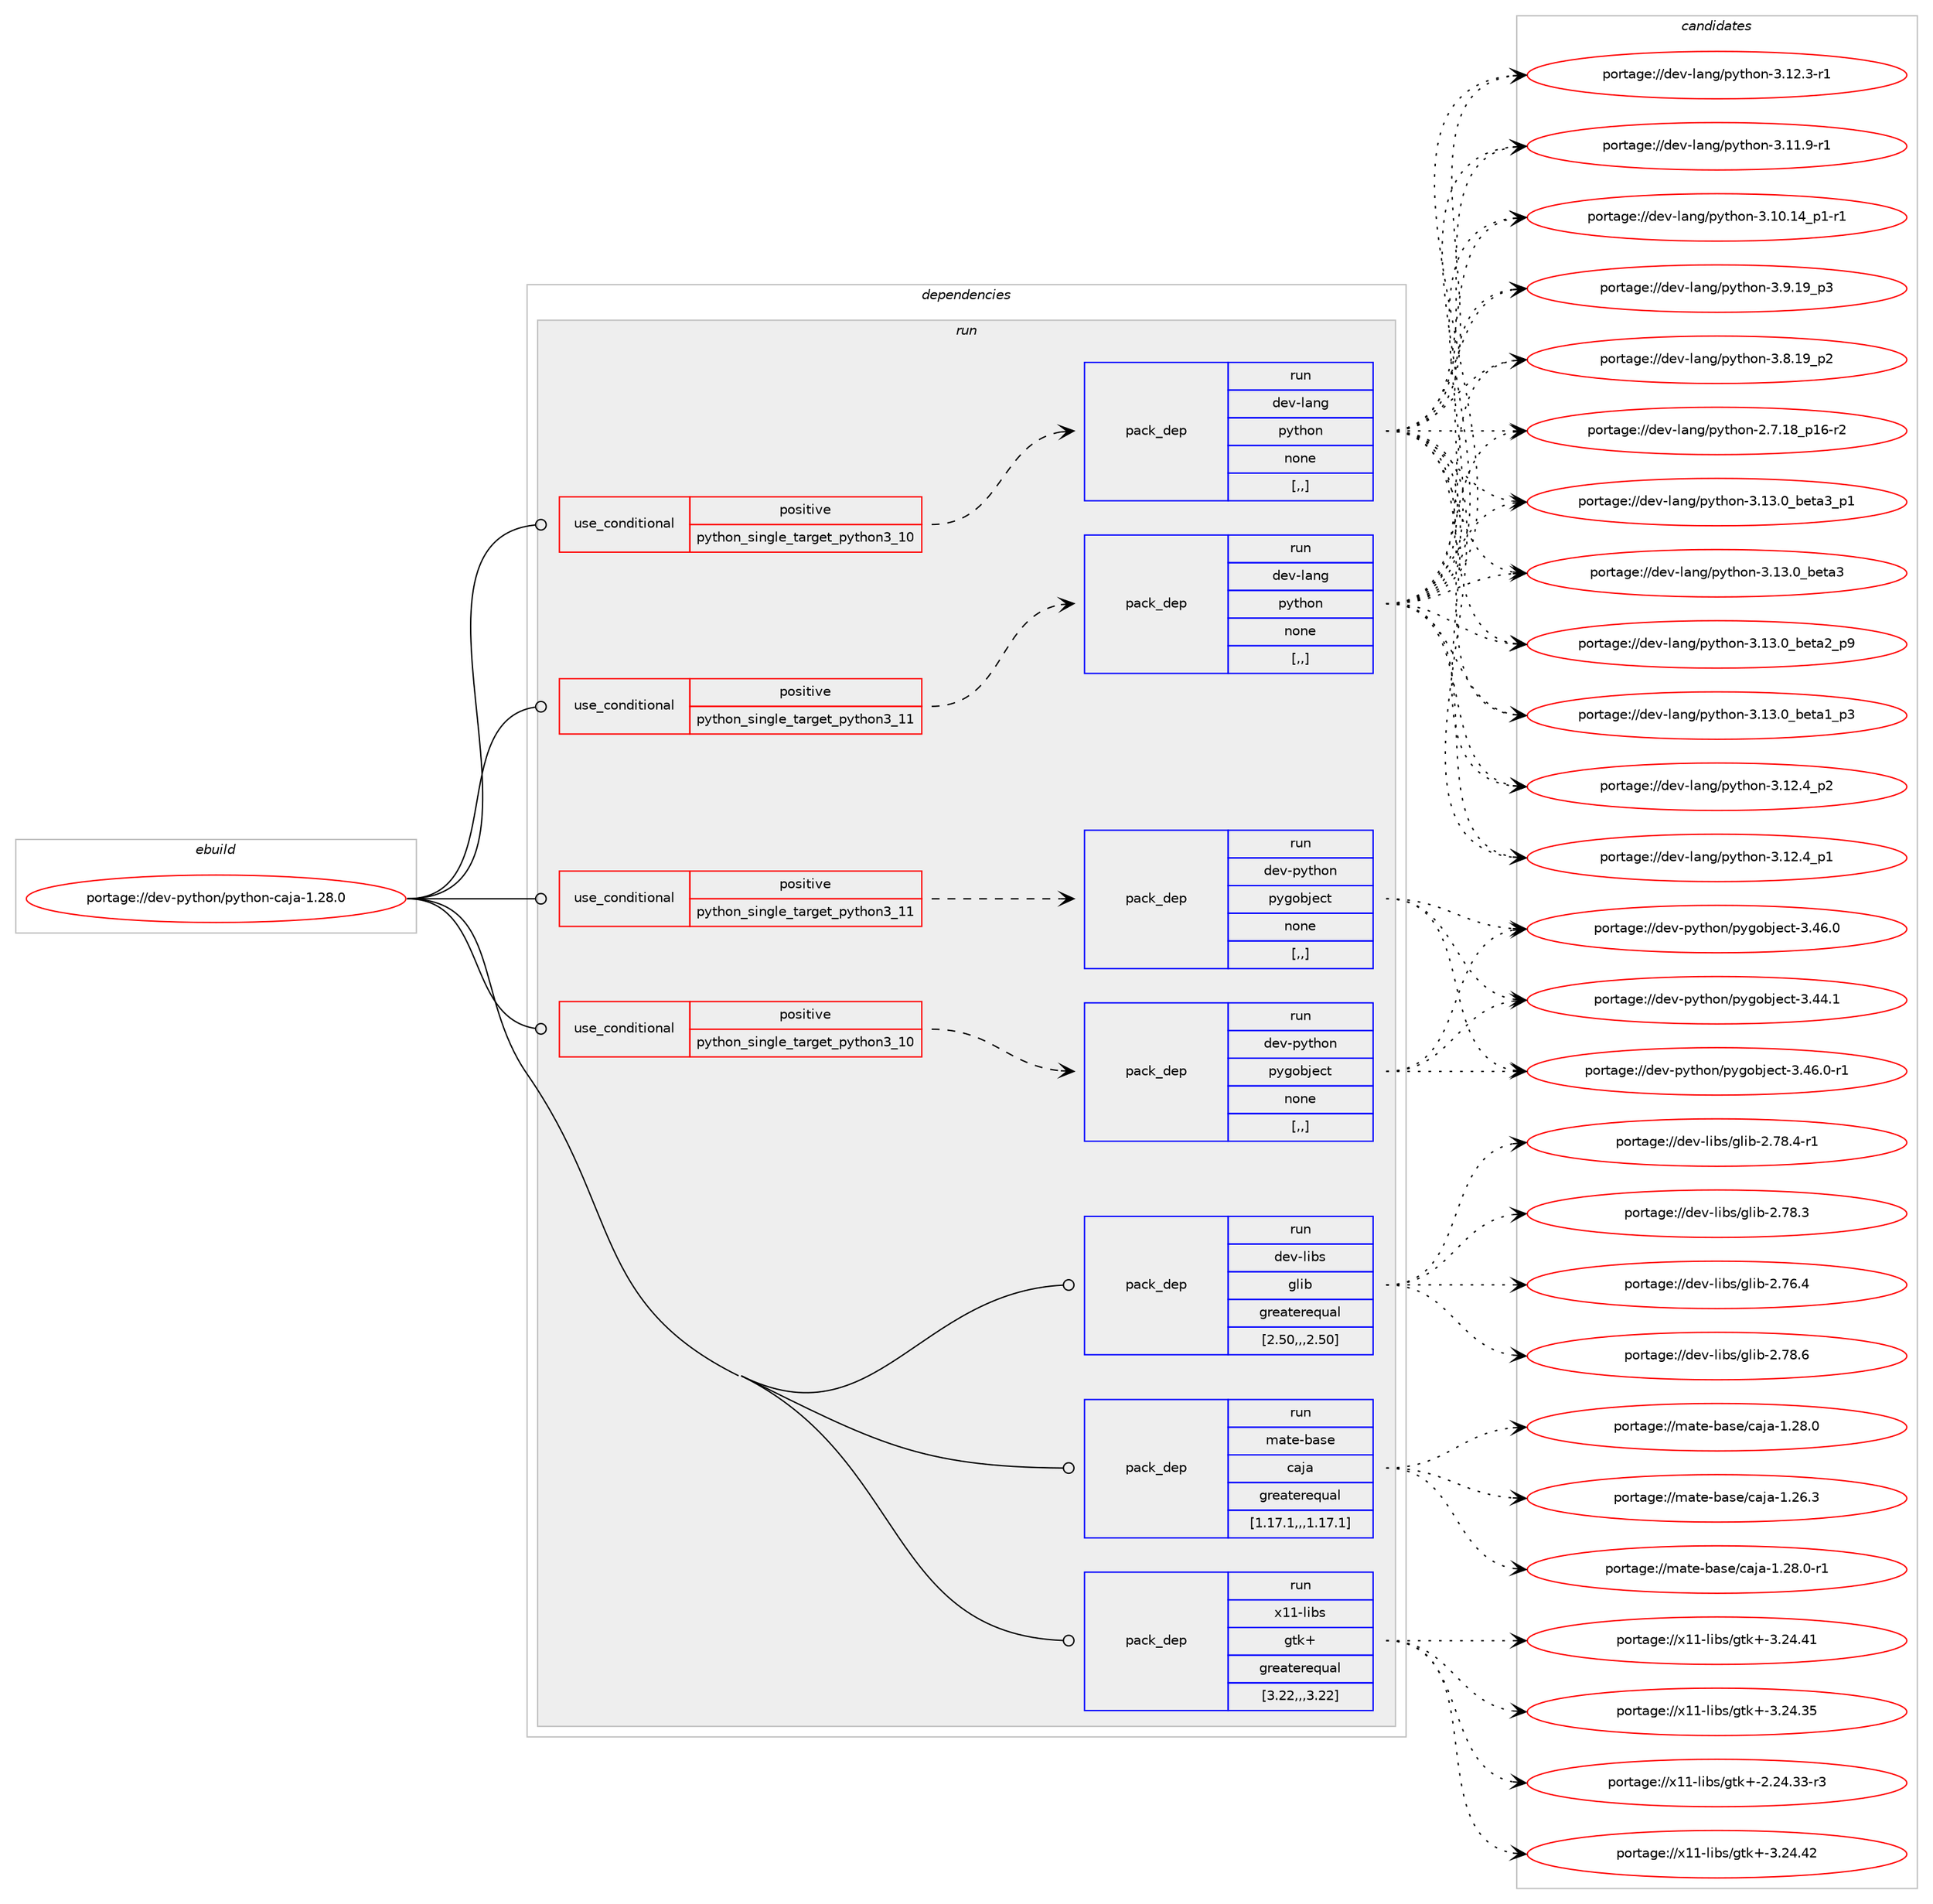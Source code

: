 digraph prolog {

# *************
# Graph options
# *************

newrank=true;
concentrate=true;
compound=true;
graph [rankdir=LR,fontname=Helvetica,fontsize=10,ranksep=1.5];#, ranksep=2.5, nodesep=0.2];
edge  [arrowhead=vee];
node  [fontname=Helvetica,fontsize=10];

# **********
# The ebuild
# **********

subgraph cluster_leftcol {
color=gray;
rank=same;
label=<<i>ebuild</i>>;
id [label="portage://dev-python/python-caja-1.28.0", color=red, width=4, href="../dev-python/python-caja-1.28.0.svg"];
}

# ****************
# The dependencies
# ****************

subgraph cluster_midcol {
color=gray;
label=<<i>dependencies</i>>;
subgraph cluster_compile {
fillcolor="#eeeeee";
style=filled;
label=<<i>compile</i>>;
}
subgraph cluster_compileandrun {
fillcolor="#eeeeee";
style=filled;
label=<<i>compile and run</i>>;
}
subgraph cluster_run {
fillcolor="#eeeeee";
style=filled;
label=<<i>run</i>>;
subgraph cond37811 {
dependency158705 [label=<<TABLE BORDER="0" CELLBORDER="1" CELLSPACING="0" CELLPADDING="4"><TR><TD ROWSPAN="3" CELLPADDING="10">use_conditional</TD></TR><TR><TD>positive</TD></TR><TR><TD>python_single_target_python3_10</TD></TR></TABLE>>, shape=none, color=red];
subgraph pack119636 {
dependency158706 [label=<<TABLE BORDER="0" CELLBORDER="1" CELLSPACING="0" CELLPADDING="4" WIDTH="220"><TR><TD ROWSPAN="6" CELLPADDING="30">pack_dep</TD></TR><TR><TD WIDTH="110">run</TD></TR><TR><TD>dev-lang</TD></TR><TR><TD>python</TD></TR><TR><TD>none</TD></TR><TR><TD>[,,]</TD></TR></TABLE>>, shape=none, color=blue];
}
dependency158705:e -> dependency158706:w [weight=20,style="dashed",arrowhead="vee"];
}
id:e -> dependency158705:w [weight=20,style="solid",arrowhead="odot"];
subgraph cond37812 {
dependency158707 [label=<<TABLE BORDER="0" CELLBORDER="1" CELLSPACING="0" CELLPADDING="4"><TR><TD ROWSPAN="3" CELLPADDING="10">use_conditional</TD></TR><TR><TD>positive</TD></TR><TR><TD>python_single_target_python3_10</TD></TR></TABLE>>, shape=none, color=red];
subgraph pack119637 {
dependency158708 [label=<<TABLE BORDER="0" CELLBORDER="1" CELLSPACING="0" CELLPADDING="4" WIDTH="220"><TR><TD ROWSPAN="6" CELLPADDING="30">pack_dep</TD></TR><TR><TD WIDTH="110">run</TD></TR><TR><TD>dev-python</TD></TR><TR><TD>pygobject</TD></TR><TR><TD>none</TD></TR><TR><TD>[,,]</TD></TR></TABLE>>, shape=none, color=blue];
}
dependency158707:e -> dependency158708:w [weight=20,style="dashed",arrowhead="vee"];
}
id:e -> dependency158707:w [weight=20,style="solid",arrowhead="odot"];
subgraph cond37813 {
dependency158709 [label=<<TABLE BORDER="0" CELLBORDER="1" CELLSPACING="0" CELLPADDING="4"><TR><TD ROWSPAN="3" CELLPADDING="10">use_conditional</TD></TR><TR><TD>positive</TD></TR><TR><TD>python_single_target_python3_11</TD></TR></TABLE>>, shape=none, color=red];
subgraph pack119638 {
dependency158710 [label=<<TABLE BORDER="0" CELLBORDER="1" CELLSPACING="0" CELLPADDING="4" WIDTH="220"><TR><TD ROWSPAN="6" CELLPADDING="30">pack_dep</TD></TR><TR><TD WIDTH="110">run</TD></TR><TR><TD>dev-lang</TD></TR><TR><TD>python</TD></TR><TR><TD>none</TD></TR><TR><TD>[,,]</TD></TR></TABLE>>, shape=none, color=blue];
}
dependency158709:e -> dependency158710:w [weight=20,style="dashed",arrowhead="vee"];
}
id:e -> dependency158709:w [weight=20,style="solid",arrowhead="odot"];
subgraph cond37814 {
dependency158711 [label=<<TABLE BORDER="0" CELLBORDER="1" CELLSPACING="0" CELLPADDING="4"><TR><TD ROWSPAN="3" CELLPADDING="10">use_conditional</TD></TR><TR><TD>positive</TD></TR><TR><TD>python_single_target_python3_11</TD></TR></TABLE>>, shape=none, color=red];
subgraph pack119639 {
dependency158712 [label=<<TABLE BORDER="0" CELLBORDER="1" CELLSPACING="0" CELLPADDING="4" WIDTH="220"><TR><TD ROWSPAN="6" CELLPADDING="30">pack_dep</TD></TR><TR><TD WIDTH="110">run</TD></TR><TR><TD>dev-python</TD></TR><TR><TD>pygobject</TD></TR><TR><TD>none</TD></TR><TR><TD>[,,]</TD></TR></TABLE>>, shape=none, color=blue];
}
dependency158711:e -> dependency158712:w [weight=20,style="dashed",arrowhead="vee"];
}
id:e -> dependency158711:w [weight=20,style="solid",arrowhead="odot"];
subgraph pack119640 {
dependency158713 [label=<<TABLE BORDER="0" CELLBORDER="1" CELLSPACING="0" CELLPADDING="4" WIDTH="220"><TR><TD ROWSPAN="6" CELLPADDING="30">pack_dep</TD></TR><TR><TD WIDTH="110">run</TD></TR><TR><TD>dev-libs</TD></TR><TR><TD>glib</TD></TR><TR><TD>greaterequal</TD></TR><TR><TD>[2.50,,,2.50]</TD></TR></TABLE>>, shape=none, color=blue];
}
id:e -> dependency158713:w [weight=20,style="solid",arrowhead="odot"];
subgraph pack119641 {
dependency158714 [label=<<TABLE BORDER="0" CELLBORDER="1" CELLSPACING="0" CELLPADDING="4" WIDTH="220"><TR><TD ROWSPAN="6" CELLPADDING="30">pack_dep</TD></TR><TR><TD WIDTH="110">run</TD></TR><TR><TD>mate-base</TD></TR><TR><TD>caja</TD></TR><TR><TD>greaterequal</TD></TR><TR><TD>[1.17.1,,,1.17.1]</TD></TR></TABLE>>, shape=none, color=blue];
}
id:e -> dependency158714:w [weight=20,style="solid",arrowhead="odot"];
subgraph pack119642 {
dependency158715 [label=<<TABLE BORDER="0" CELLBORDER="1" CELLSPACING="0" CELLPADDING="4" WIDTH="220"><TR><TD ROWSPAN="6" CELLPADDING="30">pack_dep</TD></TR><TR><TD WIDTH="110">run</TD></TR><TR><TD>x11-libs</TD></TR><TR><TD>gtk+</TD></TR><TR><TD>greaterequal</TD></TR><TR><TD>[3.22,,,3.22]</TD></TR></TABLE>>, shape=none, color=blue];
}
id:e -> dependency158715:w [weight=20,style="solid",arrowhead="odot"];
}
}

# **************
# The candidates
# **************

subgraph cluster_choices {
rank=same;
color=gray;
label=<<i>candidates</i>>;

subgraph choice119636 {
color=black;
nodesep=1;
choice10010111845108971101034711212111610411111045514649514648959810111697519511249 [label="portage://dev-lang/python-3.13.0_beta3_p1", color=red, width=4,href="../dev-lang/python-3.13.0_beta3_p1.svg"];
choice1001011184510897110103471121211161041111104551464951464895981011169751 [label="portage://dev-lang/python-3.13.0_beta3", color=red, width=4,href="../dev-lang/python-3.13.0_beta3.svg"];
choice10010111845108971101034711212111610411111045514649514648959810111697509511257 [label="portage://dev-lang/python-3.13.0_beta2_p9", color=red, width=4,href="../dev-lang/python-3.13.0_beta2_p9.svg"];
choice10010111845108971101034711212111610411111045514649514648959810111697499511251 [label="portage://dev-lang/python-3.13.0_beta1_p3", color=red, width=4,href="../dev-lang/python-3.13.0_beta1_p3.svg"];
choice100101118451089711010347112121116104111110455146495046529511250 [label="portage://dev-lang/python-3.12.4_p2", color=red, width=4,href="../dev-lang/python-3.12.4_p2.svg"];
choice100101118451089711010347112121116104111110455146495046529511249 [label="portage://dev-lang/python-3.12.4_p1", color=red, width=4,href="../dev-lang/python-3.12.4_p1.svg"];
choice100101118451089711010347112121116104111110455146495046514511449 [label="portage://dev-lang/python-3.12.3-r1", color=red, width=4,href="../dev-lang/python-3.12.3-r1.svg"];
choice100101118451089711010347112121116104111110455146494946574511449 [label="portage://dev-lang/python-3.11.9-r1", color=red, width=4,href="../dev-lang/python-3.11.9-r1.svg"];
choice100101118451089711010347112121116104111110455146494846495295112494511449 [label="portage://dev-lang/python-3.10.14_p1-r1", color=red, width=4,href="../dev-lang/python-3.10.14_p1-r1.svg"];
choice100101118451089711010347112121116104111110455146574649579511251 [label="portage://dev-lang/python-3.9.19_p3", color=red, width=4,href="../dev-lang/python-3.9.19_p3.svg"];
choice100101118451089711010347112121116104111110455146564649579511250 [label="portage://dev-lang/python-3.8.19_p2", color=red, width=4,href="../dev-lang/python-3.8.19_p2.svg"];
choice100101118451089711010347112121116104111110455046554649569511249544511450 [label="portage://dev-lang/python-2.7.18_p16-r2", color=red, width=4,href="../dev-lang/python-2.7.18_p16-r2.svg"];
dependency158706:e -> choice10010111845108971101034711212111610411111045514649514648959810111697519511249:w [style=dotted,weight="100"];
dependency158706:e -> choice1001011184510897110103471121211161041111104551464951464895981011169751:w [style=dotted,weight="100"];
dependency158706:e -> choice10010111845108971101034711212111610411111045514649514648959810111697509511257:w [style=dotted,weight="100"];
dependency158706:e -> choice10010111845108971101034711212111610411111045514649514648959810111697499511251:w [style=dotted,weight="100"];
dependency158706:e -> choice100101118451089711010347112121116104111110455146495046529511250:w [style=dotted,weight="100"];
dependency158706:e -> choice100101118451089711010347112121116104111110455146495046529511249:w [style=dotted,weight="100"];
dependency158706:e -> choice100101118451089711010347112121116104111110455146495046514511449:w [style=dotted,weight="100"];
dependency158706:e -> choice100101118451089711010347112121116104111110455146494946574511449:w [style=dotted,weight="100"];
dependency158706:e -> choice100101118451089711010347112121116104111110455146494846495295112494511449:w [style=dotted,weight="100"];
dependency158706:e -> choice100101118451089711010347112121116104111110455146574649579511251:w [style=dotted,weight="100"];
dependency158706:e -> choice100101118451089711010347112121116104111110455146564649579511250:w [style=dotted,weight="100"];
dependency158706:e -> choice100101118451089711010347112121116104111110455046554649569511249544511450:w [style=dotted,weight="100"];
}
subgraph choice119637 {
color=black;
nodesep=1;
choice10010111845112121116104111110471121211031119810610199116455146525446484511449 [label="portage://dev-python/pygobject-3.46.0-r1", color=red, width=4,href="../dev-python/pygobject-3.46.0-r1.svg"];
choice1001011184511212111610411111047112121103111981061019911645514652544648 [label="portage://dev-python/pygobject-3.46.0", color=red, width=4,href="../dev-python/pygobject-3.46.0.svg"];
choice1001011184511212111610411111047112121103111981061019911645514652524649 [label="portage://dev-python/pygobject-3.44.1", color=red, width=4,href="../dev-python/pygobject-3.44.1.svg"];
dependency158708:e -> choice10010111845112121116104111110471121211031119810610199116455146525446484511449:w [style=dotted,weight="100"];
dependency158708:e -> choice1001011184511212111610411111047112121103111981061019911645514652544648:w [style=dotted,weight="100"];
dependency158708:e -> choice1001011184511212111610411111047112121103111981061019911645514652524649:w [style=dotted,weight="100"];
}
subgraph choice119638 {
color=black;
nodesep=1;
choice10010111845108971101034711212111610411111045514649514648959810111697519511249 [label="portage://dev-lang/python-3.13.0_beta3_p1", color=red, width=4,href="../dev-lang/python-3.13.0_beta3_p1.svg"];
choice1001011184510897110103471121211161041111104551464951464895981011169751 [label="portage://dev-lang/python-3.13.0_beta3", color=red, width=4,href="../dev-lang/python-3.13.0_beta3.svg"];
choice10010111845108971101034711212111610411111045514649514648959810111697509511257 [label="portage://dev-lang/python-3.13.0_beta2_p9", color=red, width=4,href="../dev-lang/python-3.13.0_beta2_p9.svg"];
choice10010111845108971101034711212111610411111045514649514648959810111697499511251 [label="portage://dev-lang/python-3.13.0_beta1_p3", color=red, width=4,href="../dev-lang/python-3.13.0_beta1_p3.svg"];
choice100101118451089711010347112121116104111110455146495046529511250 [label="portage://dev-lang/python-3.12.4_p2", color=red, width=4,href="../dev-lang/python-3.12.4_p2.svg"];
choice100101118451089711010347112121116104111110455146495046529511249 [label="portage://dev-lang/python-3.12.4_p1", color=red, width=4,href="../dev-lang/python-3.12.4_p1.svg"];
choice100101118451089711010347112121116104111110455146495046514511449 [label="portage://dev-lang/python-3.12.3-r1", color=red, width=4,href="../dev-lang/python-3.12.3-r1.svg"];
choice100101118451089711010347112121116104111110455146494946574511449 [label="portage://dev-lang/python-3.11.9-r1", color=red, width=4,href="../dev-lang/python-3.11.9-r1.svg"];
choice100101118451089711010347112121116104111110455146494846495295112494511449 [label="portage://dev-lang/python-3.10.14_p1-r1", color=red, width=4,href="../dev-lang/python-3.10.14_p1-r1.svg"];
choice100101118451089711010347112121116104111110455146574649579511251 [label="portage://dev-lang/python-3.9.19_p3", color=red, width=4,href="../dev-lang/python-3.9.19_p3.svg"];
choice100101118451089711010347112121116104111110455146564649579511250 [label="portage://dev-lang/python-3.8.19_p2", color=red, width=4,href="../dev-lang/python-3.8.19_p2.svg"];
choice100101118451089711010347112121116104111110455046554649569511249544511450 [label="portage://dev-lang/python-2.7.18_p16-r2", color=red, width=4,href="../dev-lang/python-2.7.18_p16-r2.svg"];
dependency158710:e -> choice10010111845108971101034711212111610411111045514649514648959810111697519511249:w [style=dotted,weight="100"];
dependency158710:e -> choice1001011184510897110103471121211161041111104551464951464895981011169751:w [style=dotted,weight="100"];
dependency158710:e -> choice10010111845108971101034711212111610411111045514649514648959810111697509511257:w [style=dotted,weight="100"];
dependency158710:e -> choice10010111845108971101034711212111610411111045514649514648959810111697499511251:w [style=dotted,weight="100"];
dependency158710:e -> choice100101118451089711010347112121116104111110455146495046529511250:w [style=dotted,weight="100"];
dependency158710:e -> choice100101118451089711010347112121116104111110455146495046529511249:w [style=dotted,weight="100"];
dependency158710:e -> choice100101118451089711010347112121116104111110455146495046514511449:w [style=dotted,weight="100"];
dependency158710:e -> choice100101118451089711010347112121116104111110455146494946574511449:w [style=dotted,weight="100"];
dependency158710:e -> choice100101118451089711010347112121116104111110455146494846495295112494511449:w [style=dotted,weight="100"];
dependency158710:e -> choice100101118451089711010347112121116104111110455146574649579511251:w [style=dotted,weight="100"];
dependency158710:e -> choice100101118451089711010347112121116104111110455146564649579511250:w [style=dotted,weight="100"];
dependency158710:e -> choice100101118451089711010347112121116104111110455046554649569511249544511450:w [style=dotted,weight="100"];
}
subgraph choice119639 {
color=black;
nodesep=1;
choice10010111845112121116104111110471121211031119810610199116455146525446484511449 [label="portage://dev-python/pygobject-3.46.0-r1", color=red, width=4,href="../dev-python/pygobject-3.46.0-r1.svg"];
choice1001011184511212111610411111047112121103111981061019911645514652544648 [label="portage://dev-python/pygobject-3.46.0", color=red, width=4,href="../dev-python/pygobject-3.46.0.svg"];
choice1001011184511212111610411111047112121103111981061019911645514652524649 [label="portage://dev-python/pygobject-3.44.1", color=red, width=4,href="../dev-python/pygobject-3.44.1.svg"];
dependency158712:e -> choice10010111845112121116104111110471121211031119810610199116455146525446484511449:w [style=dotted,weight="100"];
dependency158712:e -> choice1001011184511212111610411111047112121103111981061019911645514652544648:w [style=dotted,weight="100"];
dependency158712:e -> choice1001011184511212111610411111047112121103111981061019911645514652524649:w [style=dotted,weight="100"];
}
subgraph choice119640 {
color=black;
nodesep=1;
choice1001011184510810598115471031081059845504655564654 [label="portage://dev-libs/glib-2.78.6", color=red, width=4,href="../dev-libs/glib-2.78.6.svg"];
choice10010111845108105981154710310810598455046555646524511449 [label="portage://dev-libs/glib-2.78.4-r1", color=red, width=4,href="../dev-libs/glib-2.78.4-r1.svg"];
choice1001011184510810598115471031081059845504655564651 [label="portage://dev-libs/glib-2.78.3", color=red, width=4,href="../dev-libs/glib-2.78.3.svg"];
choice1001011184510810598115471031081059845504655544652 [label="portage://dev-libs/glib-2.76.4", color=red, width=4,href="../dev-libs/glib-2.76.4.svg"];
dependency158713:e -> choice1001011184510810598115471031081059845504655564654:w [style=dotted,weight="100"];
dependency158713:e -> choice10010111845108105981154710310810598455046555646524511449:w [style=dotted,weight="100"];
dependency158713:e -> choice1001011184510810598115471031081059845504655564651:w [style=dotted,weight="100"];
dependency158713:e -> choice1001011184510810598115471031081059845504655544652:w [style=dotted,weight="100"];
}
subgraph choice119641 {
color=black;
nodesep=1;
choice1099711610145989711510147999710697454946505646484511449 [label="portage://mate-base/caja-1.28.0-r1", color=red, width=4,href="../mate-base/caja-1.28.0-r1.svg"];
choice109971161014598971151014799971069745494650564648 [label="portage://mate-base/caja-1.28.0", color=red, width=4,href="../mate-base/caja-1.28.0.svg"];
choice109971161014598971151014799971069745494650544651 [label="portage://mate-base/caja-1.26.3", color=red, width=4,href="../mate-base/caja-1.26.3.svg"];
dependency158714:e -> choice1099711610145989711510147999710697454946505646484511449:w [style=dotted,weight="100"];
dependency158714:e -> choice109971161014598971151014799971069745494650564648:w [style=dotted,weight="100"];
dependency158714:e -> choice109971161014598971151014799971069745494650544651:w [style=dotted,weight="100"];
}
subgraph choice119642 {
color=black;
nodesep=1;
choice1204949451081059811547103116107434551465052465250 [label="portage://x11-libs/gtk+-3.24.42", color=red, width=4,href="../x11-libs/gtk+-3.24.42.svg"];
choice1204949451081059811547103116107434551465052465249 [label="portage://x11-libs/gtk+-3.24.41", color=red, width=4,href="../x11-libs/gtk+-3.24.41.svg"];
choice1204949451081059811547103116107434551465052465153 [label="portage://x11-libs/gtk+-3.24.35", color=red, width=4,href="../x11-libs/gtk+-3.24.35.svg"];
choice12049494510810598115471031161074345504650524651514511451 [label="portage://x11-libs/gtk+-2.24.33-r3", color=red, width=4,href="../x11-libs/gtk+-2.24.33-r3.svg"];
dependency158715:e -> choice1204949451081059811547103116107434551465052465250:w [style=dotted,weight="100"];
dependency158715:e -> choice1204949451081059811547103116107434551465052465249:w [style=dotted,weight="100"];
dependency158715:e -> choice1204949451081059811547103116107434551465052465153:w [style=dotted,weight="100"];
dependency158715:e -> choice12049494510810598115471031161074345504650524651514511451:w [style=dotted,weight="100"];
}
}

}
